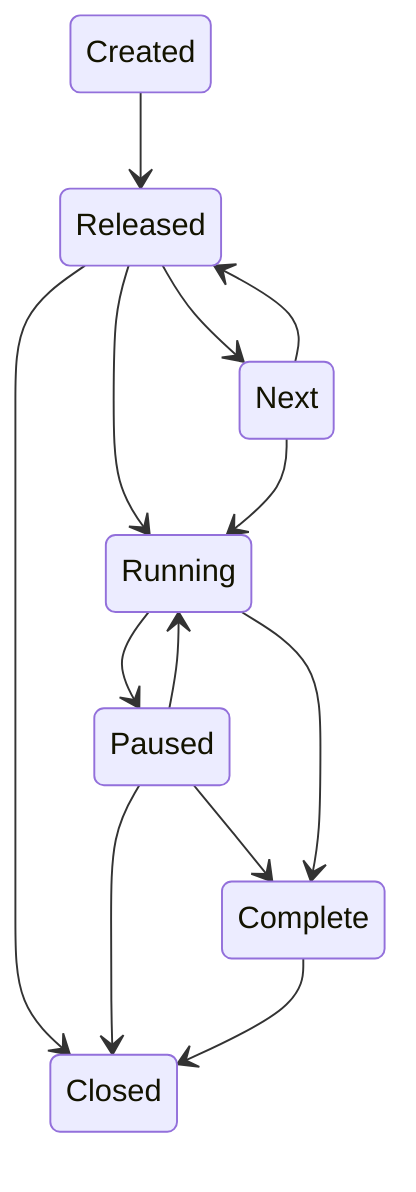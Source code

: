 stateDiagram
  Created --> Released
  Released --> Next
  Released --> Running
  Released --> Closed
  Next --> Released
  Next --> Running
  Running --> Paused
  Paused --> Running
  Paused --> Complete
  Running --> Complete
  Paused --> Closed
  Complete --> Closed